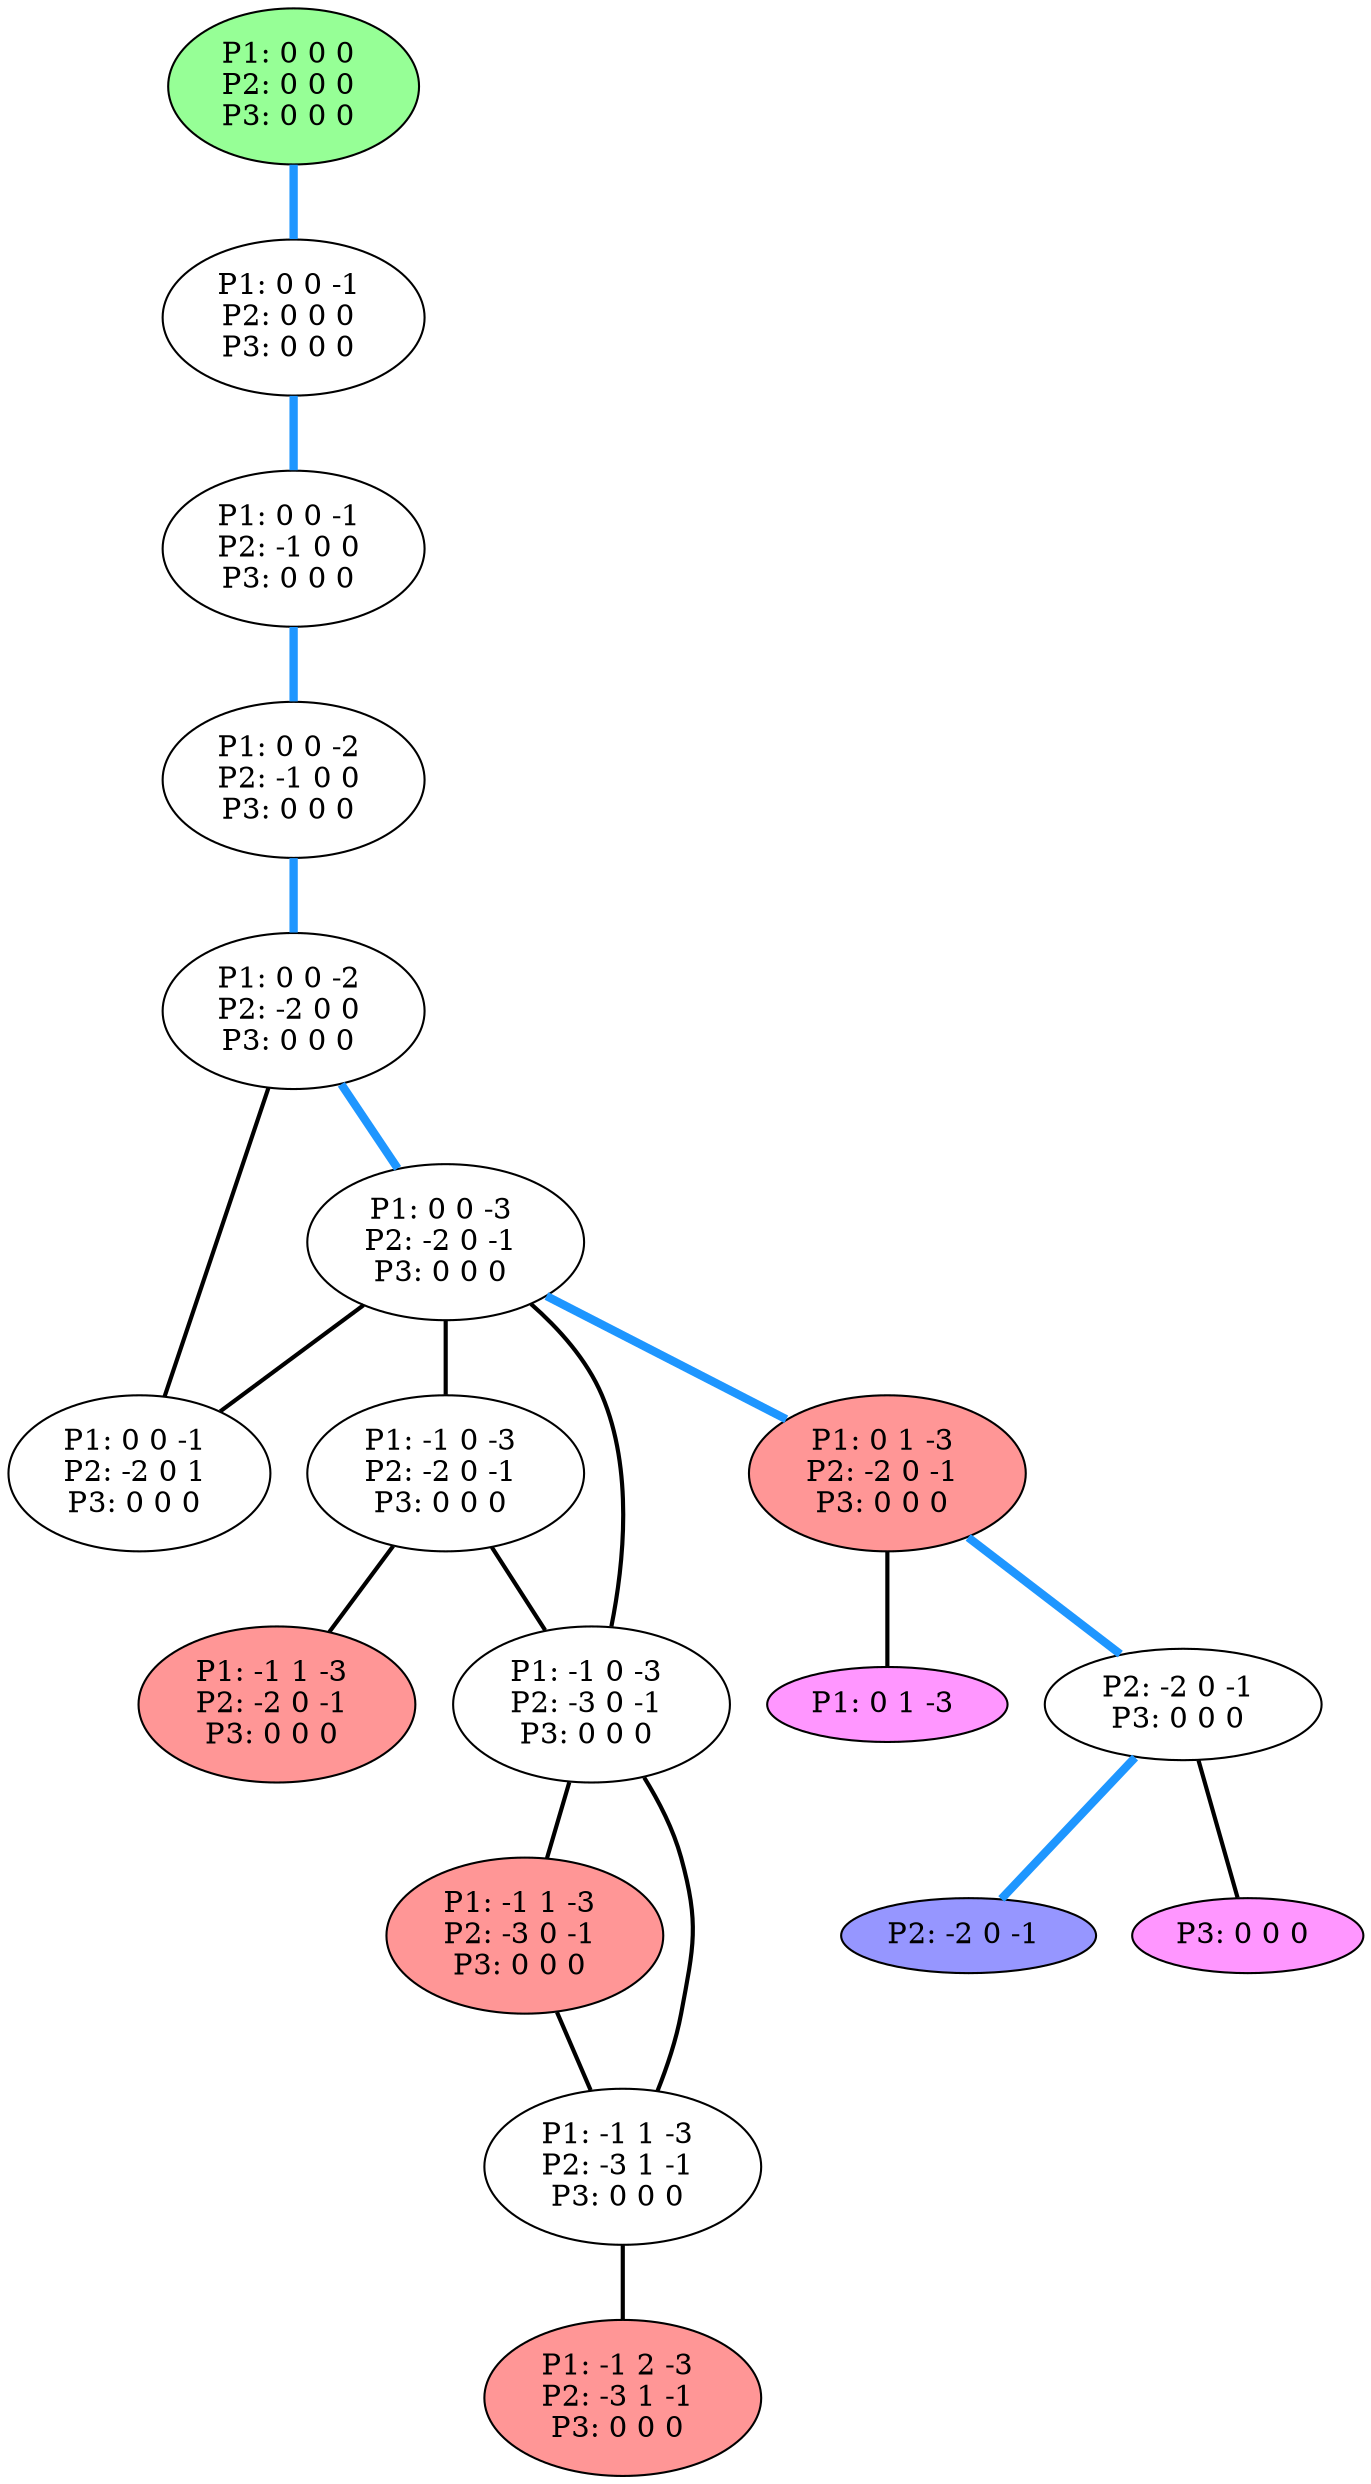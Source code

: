 graph G {
color = "black"
0 [label = "P1: 0 0 0 
P2: 0 0 0 
P3: 0 0 0 
",  style="filled", fillcolor = "#96FF96"];
1 [label = "P1: 0 0 -1 
P2: 0 0 0 
P3: 0 0 0 
"];
2 [label = "P1: 0 0 -1 
P2: -1 0 0 
P3: 0 0 0 
"];
3 [label = "P1: 0 0 -2 
P2: -1 0 0 
P3: 0 0 0 
"];
4 [label = "P1: 0 0 -2 
P2: -2 0 0 
P3: 0 0 0 
"];
5 [label = "P1: 0 0 -3 
P2: -2 0 -1 
P3: 0 0 0 
"];
6 [label = "P1: 0 0 -1 
P2: -2 0 1 
P3: 0 0 0 
"];
7 [label = "P1: -1 0 -3 
P2: -2 0 -1 
P3: 0 0 0 
"];
8 [label = "P1: 0 1 -3 
P2: -2 0 -1 
P3: 0 0 0 
",  style="filled", fillcolor = "#FF9696"];
9 [label = "P1: -1 0 -3 
P2: -3 0 -1 
P3: 0 0 0 
"];
10 [label = "P1: -1 1 -3 
P2: -2 0 -1 
P3: 0 0 0 
",  style="filled", fillcolor = "#FF9696"];
11 [label = "P1: -1 1 -3 
P2: -3 0 -1 
P3: 0 0 0 
",  style="filled", fillcolor = "#FF9696"];
12 [label = "P1: -1 1 -3 
P2: -3 1 -1 
P3: 0 0 0 
"];
13 [label = "P1: -1 2 -3 
P2: -3 1 -1 
P3: 0 0 0 
",  style="filled", fillcolor = "#FF9696"];
14 [label = "P1: 0 1 -3 
",  style="filled", fillcolor = "#FF96FF"];
15 [label = "P2: -2 0 -1 
P3: 0 0 0 
"];
16 [label = "P2: -2 0 -1 
", style="filled", fillcolor = "#9696FF"];
17 [label = "P3: 0 0 0 
",  style="filled", fillcolor = "#FF96FF"];
edge [style=bold];
0 -- 1 [color="#1E96FF", penwidth=4.0];

1 -- 2 [color="#1E96FF", penwidth=4.0];

2 -- 3 [color="#1E96FF", penwidth=4.0];

3 -- 4 [color="#1E96FF", penwidth=4.0];

4 -- 5 [color="#1E96FF", penwidth=4.0];
4 -- 6 [color=black];

5 -- 7 [color=black];
5 -- 8 [color="#1E96FF", penwidth=4.0];
5 -- 9 [color=black];
5 -- 6 [color=black];


7 -- 10 [color=black];
7 -- 9 [color=black];

8 -- 15 [color="#1E96FF", penwidth=4.0];
8 -- 14 [color=black];

9 -- 11 [color=black];
9 -- 12 [color=black];


11 -- 12 [color=black];

12 -- 13 [color=black];


15 -- 17 [color=black];
15 -- 16 [color="#1E96FF", penwidth=4.0];

}
